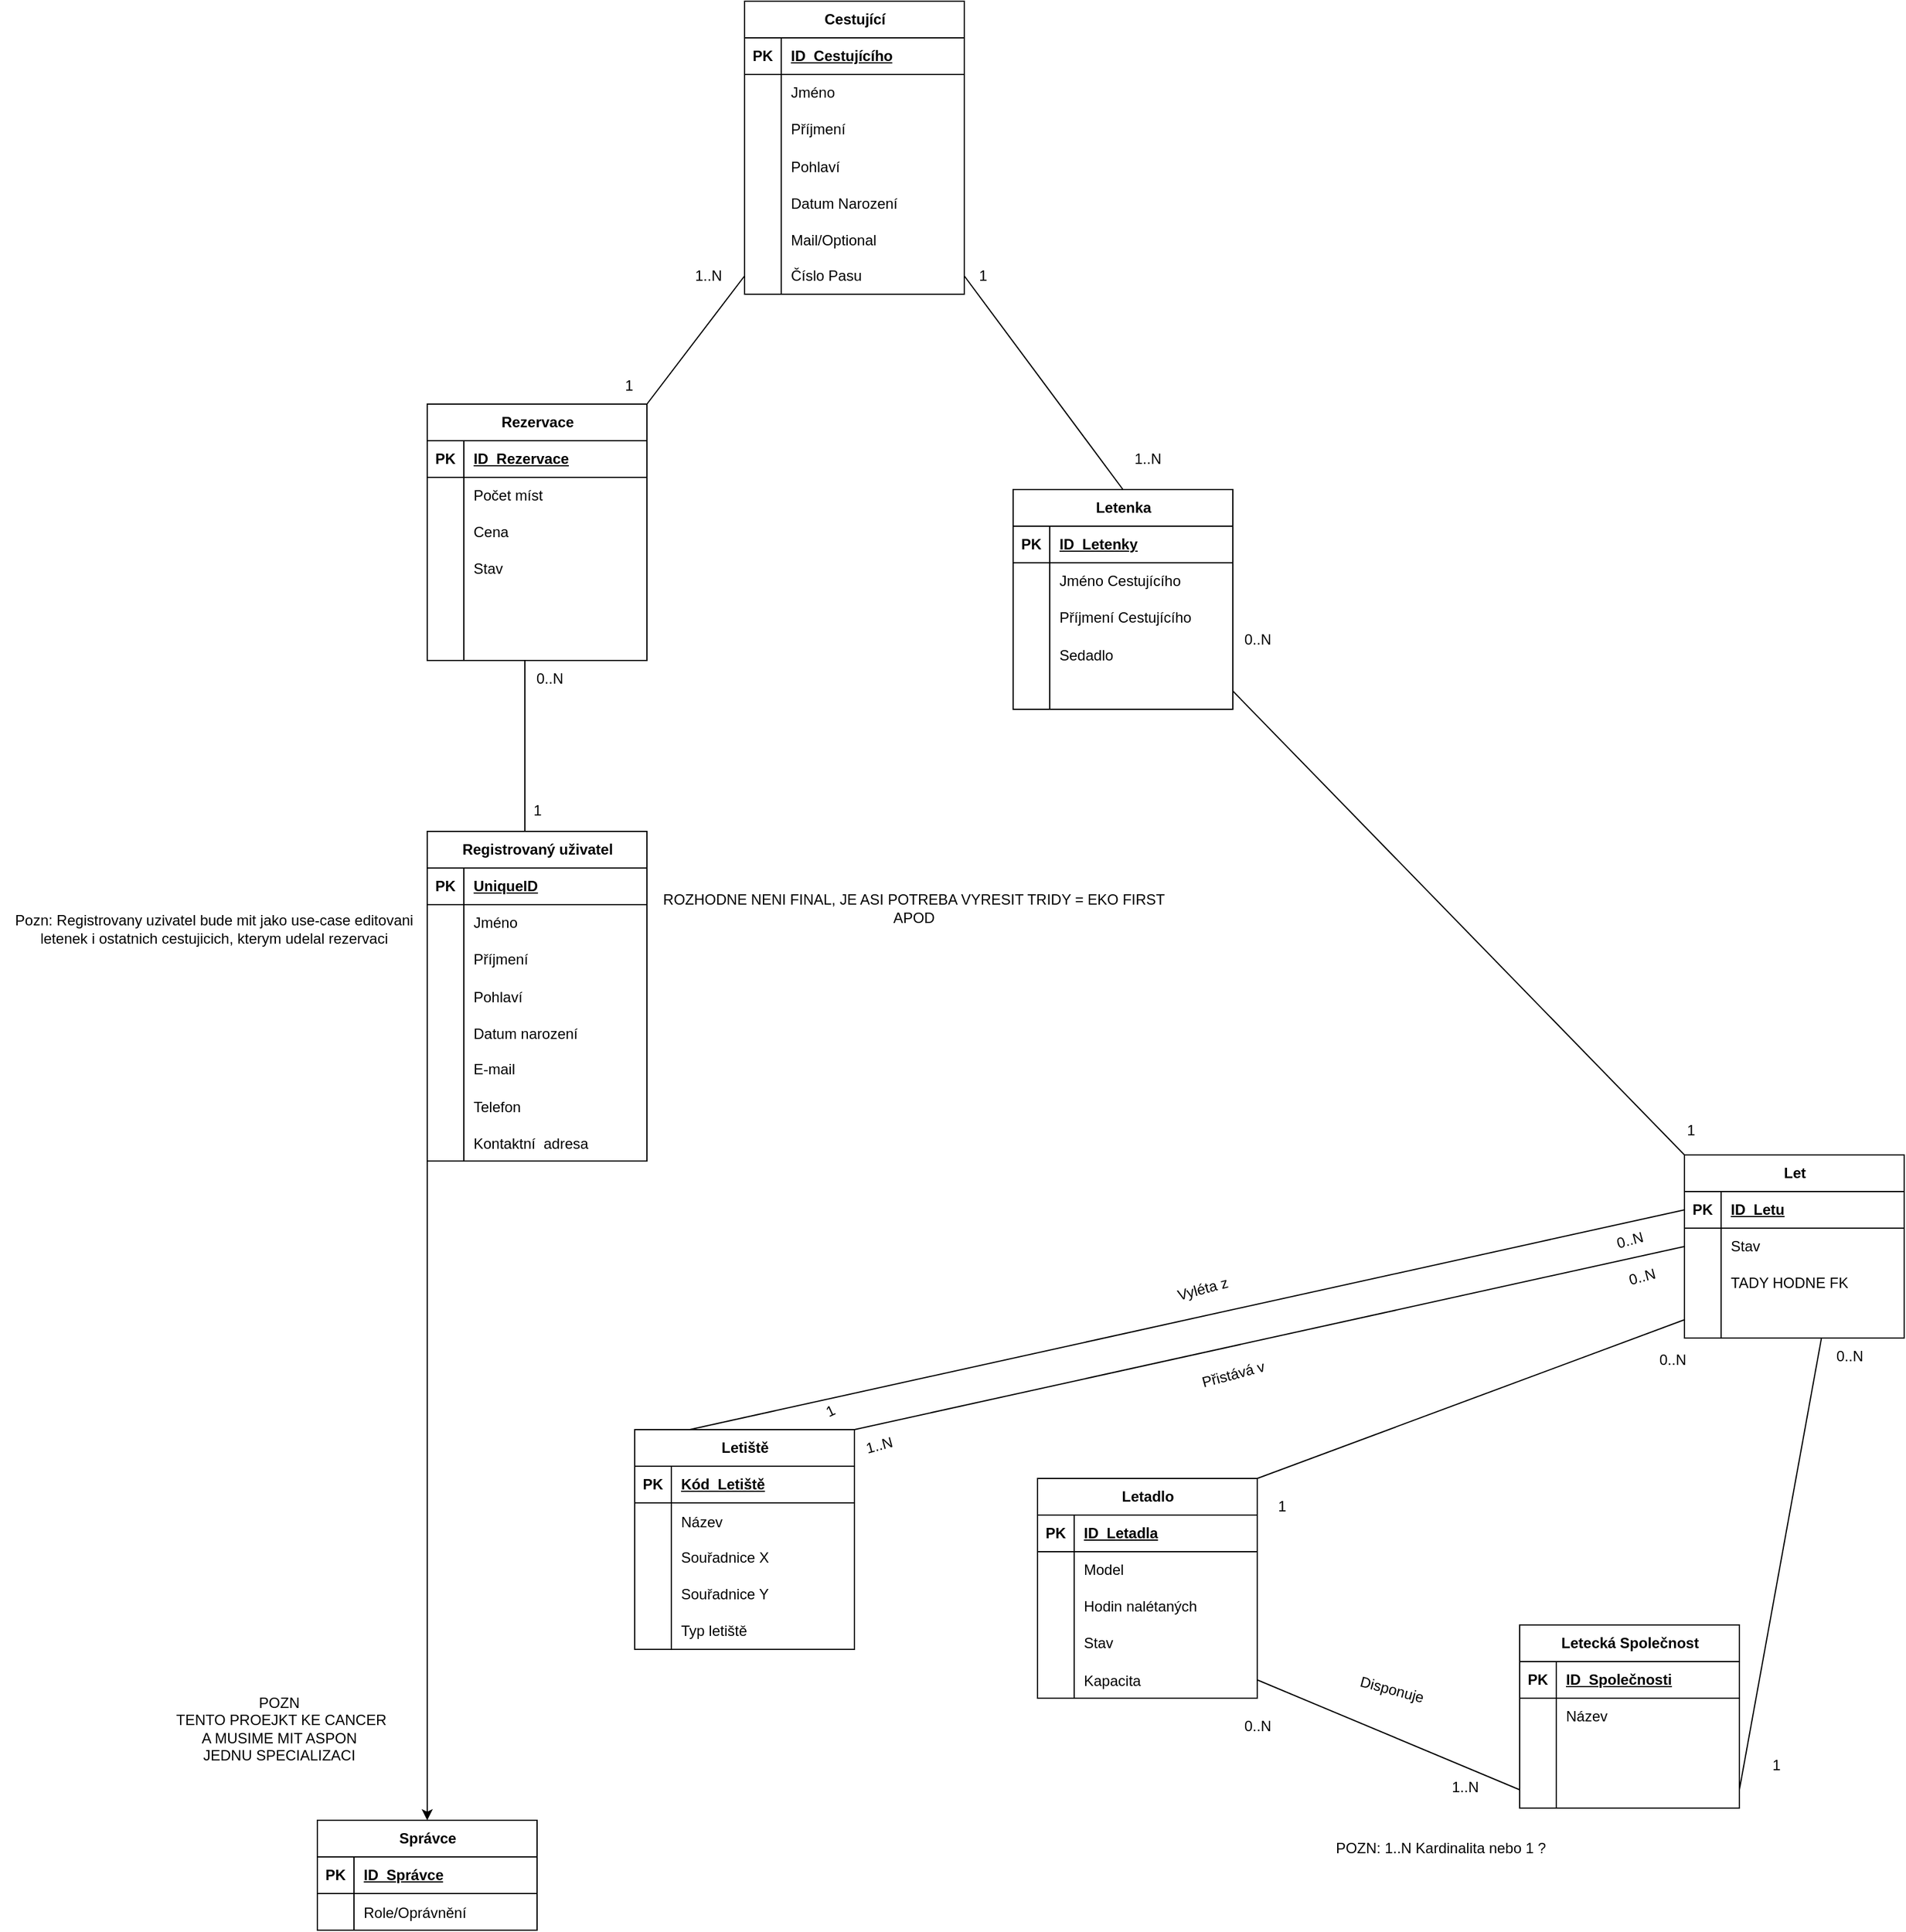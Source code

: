 <mxfile version="23.1.1" type="github">
  <diagram name="Stránka-1" id="X1sNEdFep92oIiNzu30c">
    <mxGraphModel dx="2612" dy="2287" grid="1" gridSize="10" guides="1" tooltips="1" connect="1" arrows="1" fold="1" page="1" pageScale="1" pageWidth="827" pageHeight="1169" math="0" shadow="0">
      <root>
        <mxCell id="0" />
        <mxCell id="1" parent="0" />
        <mxCell id="HGg9zmxM_SfcB0DRXpNT-14" value="Letenka" style="shape=table;startSize=30;container=1;collapsible=1;childLayout=tableLayout;fixedRows=1;rowLines=0;fontStyle=1;align=center;resizeLast=1;html=1;" parent="1" vertex="1">
          <mxGeometry x="440" y="40" width="180" height="180" as="geometry" />
        </mxCell>
        <mxCell id="HGg9zmxM_SfcB0DRXpNT-15" value="" style="shape=tableRow;horizontal=0;startSize=0;swimlaneHead=0;swimlaneBody=0;fillColor=none;collapsible=0;dropTarget=0;points=[[0,0.5],[1,0.5]];portConstraint=eastwest;top=0;left=0;right=0;bottom=1;" parent="HGg9zmxM_SfcB0DRXpNT-14" vertex="1">
          <mxGeometry y="30" width="180" height="30" as="geometry" />
        </mxCell>
        <mxCell id="HGg9zmxM_SfcB0DRXpNT-16" value="PK" style="shape=partialRectangle;connectable=0;fillColor=none;top=0;left=0;bottom=0;right=0;fontStyle=1;overflow=hidden;whiteSpace=wrap;html=1;" parent="HGg9zmxM_SfcB0DRXpNT-15" vertex="1">
          <mxGeometry width="30" height="30" as="geometry">
            <mxRectangle width="30" height="30" as="alternateBounds" />
          </mxGeometry>
        </mxCell>
        <mxCell id="HGg9zmxM_SfcB0DRXpNT-17" value="ID_Letenky" style="shape=partialRectangle;connectable=0;fillColor=none;top=0;left=0;bottom=0;right=0;align=left;spacingLeft=6;fontStyle=5;overflow=hidden;whiteSpace=wrap;html=1;" parent="HGg9zmxM_SfcB0DRXpNT-15" vertex="1">
          <mxGeometry x="30" width="150" height="30" as="geometry">
            <mxRectangle width="150" height="30" as="alternateBounds" />
          </mxGeometry>
        </mxCell>
        <mxCell id="HGg9zmxM_SfcB0DRXpNT-18" value="" style="shape=tableRow;horizontal=0;startSize=0;swimlaneHead=0;swimlaneBody=0;fillColor=none;collapsible=0;dropTarget=0;points=[[0,0.5],[1,0.5]];portConstraint=eastwest;top=0;left=0;right=0;bottom=0;" parent="HGg9zmxM_SfcB0DRXpNT-14" vertex="1">
          <mxGeometry y="60" width="180" height="30" as="geometry" />
        </mxCell>
        <mxCell id="HGg9zmxM_SfcB0DRXpNT-19" value="" style="shape=partialRectangle;connectable=0;fillColor=none;top=0;left=0;bottom=0;right=0;editable=1;overflow=hidden;whiteSpace=wrap;html=1;" parent="HGg9zmxM_SfcB0DRXpNT-18" vertex="1">
          <mxGeometry width="30" height="30" as="geometry">
            <mxRectangle width="30" height="30" as="alternateBounds" />
          </mxGeometry>
        </mxCell>
        <mxCell id="HGg9zmxM_SfcB0DRXpNT-20" value="Jméno Cestujícího" style="shape=partialRectangle;connectable=0;fillColor=none;top=0;left=0;bottom=0;right=0;align=left;spacingLeft=6;overflow=hidden;whiteSpace=wrap;html=1;" parent="HGg9zmxM_SfcB0DRXpNT-18" vertex="1">
          <mxGeometry x="30" width="150" height="30" as="geometry">
            <mxRectangle width="150" height="30" as="alternateBounds" />
          </mxGeometry>
        </mxCell>
        <mxCell id="HGg9zmxM_SfcB0DRXpNT-21" value="" style="shape=tableRow;horizontal=0;startSize=0;swimlaneHead=0;swimlaneBody=0;fillColor=none;collapsible=0;dropTarget=0;points=[[0,0.5],[1,0.5]];portConstraint=eastwest;top=0;left=0;right=0;bottom=0;" parent="HGg9zmxM_SfcB0DRXpNT-14" vertex="1">
          <mxGeometry y="90" width="180" height="30" as="geometry" />
        </mxCell>
        <mxCell id="HGg9zmxM_SfcB0DRXpNT-22" value="" style="shape=partialRectangle;connectable=0;fillColor=none;top=0;left=0;bottom=0;right=0;editable=1;overflow=hidden;whiteSpace=wrap;html=1;" parent="HGg9zmxM_SfcB0DRXpNT-21" vertex="1">
          <mxGeometry width="30" height="30" as="geometry">
            <mxRectangle width="30" height="30" as="alternateBounds" />
          </mxGeometry>
        </mxCell>
        <mxCell id="HGg9zmxM_SfcB0DRXpNT-23" value="Příjmení Cestujícího" style="shape=partialRectangle;connectable=0;fillColor=none;top=0;left=0;bottom=0;right=0;align=left;spacingLeft=6;overflow=hidden;whiteSpace=wrap;html=1;" parent="HGg9zmxM_SfcB0DRXpNT-21" vertex="1">
          <mxGeometry x="30" width="150" height="30" as="geometry">
            <mxRectangle width="150" height="30" as="alternateBounds" />
          </mxGeometry>
        </mxCell>
        <mxCell id="UO1MECgmRD41Aklo2rmK-39" value="" style="shape=tableRow;horizontal=0;startSize=0;swimlaneHead=0;swimlaneBody=0;fillColor=none;collapsible=0;dropTarget=0;points=[[0,0.5],[1,0.5]];portConstraint=eastwest;top=0;left=0;right=0;bottom=0;" vertex="1" parent="HGg9zmxM_SfcB0DRXpNT-14">
          <mxGeometry y="120" width="180" height="30" as="geometry" />
        </mxCell>
        <mxCell id="UO1MECgmRD41Aklo2rmK-40" value="" style="shape=partialRectangle;connectable=0;fillColor=none;top=0;left=0;bottom=0;right=0;editable=1;overflow=hidden;" vertex="1" parent="UO1MECgmRD41Aklo2rmK-39">
          <mxGeometry width="30" height="30" as="geometry">
            <mxRectangle width="30" height="30" as="alternateBounds" />
          </mxGeometry>
        </mxCell>
        <mxCell id="UO1MECgmRD41Aklo2rmK-41" value="Sedadlo" style="shape=partialRectangle;connectable=0;fillColor=none;top=0;left=0;bottom=0;right=0;align=left;spacingLeft=6;overflow=hidden;" vertex="1" parent="UO1MECgmRD41Aklo2rmK-39">
          <mxGeometry x="30" width="150" height="30" as="geometry">
            <mxRectangle width="150" height="30" as="alternateBounds" />
          </mxGeometry>
        </mxCell>
        <mxCell id="HGg9zmxM_SfcB0DRXpNT-24" value="" style="shape=tableRow;horizontal=0;startSize=0;swimlaneHead=0;swimlaneBody=0;fillColor=none;collapsible=0;dropTarget=0;points=[[0,0.5],[1,0.5]];portConstraint=eastwest;top=0;left=0;right=0;bottom=0;" parent="HGg9zmxM_SfcB0DRXpNT-14" vertex="1">
          <mxGeometry y="150" width="180" height="30" as="geometry" />
        </mxCell>
        <mxCell id="HGg9zmxM_SfcB0DRXpNT-25" value="" style="shape=partialRectangle;connectable=0;fillColor=none;top=0;left=0;bottom=0;right=0;editable=1;overflow=hidden;whiteSpace=wrap;html=1;" parent="HGg9zmxM_SfcB0DRXpNT-24" vertex="1">
          <mxGeometry width="30" height="30" as="geometry">
            <mxRectangle width="30" height="30" as="alternateBounds" />
          </mxGeometry>
        </mxCell>
        <mxCell id="HGg9zmxM_SfcB0DRXpNT-26" value="" style="shape=partialRectangle;connectable=0;fillColor=none;top=0;left=0;bottom=0;right=0;align=left;spacingLeft=6;overflow=hidden;whiteSpace=wrap;html=1;" parent="HGg9zmxM_SfcB0DRXpNT-24" vertex="1">
          <mxGeometry x="30" width="150" height="30" as="geometry">
            <mxRectangle width="150" height="30" as="alternateBounds" />
          </mxGeometry>
        </mxCell>
        <mxCell id="HGg9zmxM_SfcB0DRXpNT-27" value="Letecká Společnost" style="shape=table;startSize=30;container=1;collapsible=1;childLayout=tableLayout;fixedRows=1;rowLines=0;fontStyle=1;align=center;resizeLast=1;html=1;" parent="1" vertex="1">
          <mxGeometry x="855" y="970" width="180" height="150" as="geometry" />
        </mxCell>
        <mxCell id="HGg9zmxM_SfcB0DRXpNT-28" value="" style="shape=tableRow;horizontal=0;startSize=0;swimlaneHead=0;swimlaneBody=0;fillColor=none;collapsible=0;dropTarget=0;points=[[0,0.5],[1,0.5]];portConstraint=eastwest;top=0;left=0;right=0;bottom=1;" parent="HGg9zmxM_SfcB0DRXpNT-27" vertex="1">
          <mxGeometry y="30" width="180" height="30" as="geometry" />
        </mxCell>
        <mxCell id="HGg9zmxM_SfcB0DRXpNT-29" value="PK" style="shape=partialRectangle;connectable=0;fillColor=none;top=0;left=0;bottom=0;right=0;fontStyle=1;overflow=hidden;whiteSpace=wrap;html=1;" parent="HGg9zmxM_SfcB0DRXpNT-28" vertex="1">
          <mxGeometry width="30" height="30" as="geometry">
            <mxRectangle width="30" height="30" as="alternateBounds" />
          </mxGeometry>
        </mxCell>
        <mxCell id="HGg9zmxM_SfcB0DRXpNT-30" value="ID_Společnosti" style="shape=partialRectangle;connectable=0;fillColor=none;top=0;left=0;bottom=0;right=0;align=left;spacingLeft=6;fontStyle=5;overflow=hidden;whiteSpace=wrap;html=1;" parent="HGg9zmxM_SfcB0DRXpNT-28" vertex="1">
          <mxGeometry x="30" width="150" height="30" as="geometry">
            <mxRectangle width="150" height="30" as="alternateBounds" />
          </mxGeometry>
        </mxCell>
        <mxCell id="HGg9zmxM_SfcB0DRXpNT-31" value="" style="shape=tableRow;horizontal=0;startSize=0;swimlaneHead=0;swimlaneBody=0;fillColor=none;collapsible=0;dropTarget=0;points=[[0,0.5],[1,0.5]];portConstraint=eastwest;top=0;left=0;right=0;bottom=0;" parent="HGg9zmxM_SfcB0DRXpNT-27" vertex="1">
          <mxGeometry y="60" width="180" height="30" as="geometry" />
        </mxCell>
        <mxCell id="HGg9zmxM_SfcB0DRXpNT-32" value="" style="shape=partialRectangle;connectable=0;fillColor=none;top=0;left=0;bottom=0;right=0;editable=1;overflow=hidden;whiteSpace=wrap;html=1;" parent="HGg9zmxM_SfcB0DRXpNT-31" vertex="1">
          <mxGeometry width="30" height="30" as="geometry">
            <mxRectangle width="30" height="30" as="alternateBounds" />
          </mxGeometry>
        </mxCell>
        <mxCell id="HGg9zmxM_SfcB0DRXpNT-33" value="Název" style="shape=partialRectangle;connectable=0;fillColor=none;top=0;left=0;bottom=0;right=0;align=left;spacingLeft=6;overflow=hidden;whiteSpace=wrap;html=1;" parent="HGg9zmxM_SfcB0DRXpNT-31" vertex="1">
          <mxGeometry x="30" width="150" height="30" as="geometry">
            <mxRectangle width="150" height="30" as="alternateBounds" />
          </mxGeometry>
        </mxCell>
        <mxCell id="HGg9zmxM_SfcB0DRXpNT-34" value="" style="shape=tableRow;horizontal=0;startSize=0;swimlaneHead=0;swimlaneBody=0;fillColor=none;collapsible=0;dropTarget=0;points=[[0,0.5],[1,0.5]];portConstraint=eastwest;top=0;left=0;right=0;bottom=0;" parent="HGg9zmxM_SfcB0DRXpNT-27" vertex="1">
          <mxGeometry y="90" width="180" height="30" as="geometry" />
        </mxCell>
        <mxCell id="HGg9zmxM_SfcB0DRXpNT-35" value="" style="shape=partialRectangle;connectable=0;fillColor=none;top=0;left=0;bottom=0;right=0;editable=1;overflow=hidden;whiteSpace=wrap;html=1;" parent="HGg9zmxM_SfcB0DRXpNT-34" vertex="1">
          <mxGeometry width="30" height="30" as="geometry">
            <mxRectangle width="30" height="30" as="alternateBounds" />
          </mxGeometry>
        </mxCell>
        <mxCell id="HGg9zmxM_SfcB0DRXpNT-36" value="" style="shape=partialRectangle;connectable=0;fillColor=none;top=0;left=0;bottom=0;right=0;align=left;spacingLeft=6;overflow=hidden;whiteSpace=wrap;html=1;" parent="HGg9zmxM_SfcB0DRXpNT-34" vertex="1">
          <mxGeometry x="30" width="150" height="30" as="geometry">
            <mxRectangle width="150" height="30" as="alternateBounds" />
          </mxGeometry>
        </mxCell>
        <mxCell id="HGg9zmxM_SfcB0DRXpNT-37" value="" style="shape=tableRow;horizontal=0;startSize=0;swimlaneHead=0;swimlaneBody=0;fillColor=none;collapsible=0;dropTarget=0;points=[[0,0.5],[1,0.5]];portConstraint=eastwest;top=0;left=0;right=0;bottom=0;" parent="HGg9zmxM_SfcB0DRXpNT-27" vertex="1">
          <mxGeometry y="120" width="180" height="30" as="geometry" />
        </mxCell>
        <mxCell id="HGg9zmxM_SfcB0DRXpNT-38" value="" style="shape=partialRectangle;connectable=0;fillColor=none;top=0;left=0;bottom=0;right=0;editable=1;overflow=hidden;whiteSpace=wrap;html=1;" parent="HGg9zmxM_SfcB0DRXpNT-37" vertex="1">
          <mxGeometry width="30" height="30" as="geometry">
            <mxRectangle width="30" height="30" as="alternateBounds" />
          </mxGeometry>
        </mxCell>
        <mxCell id="HGg9zmxM_SfcB0DRXpNT-39" value="" style="shape=partialRectangle;connectable=0;fillColor=none;top=0;left=0;bottom=0;right=0;align=left;spacingLeft=6;overflow=hidden;whiteSpace=wrap;html=1;" parent="HGg9zmxM_SfcB0DRXpNT-37" vertex="1">
          <mxGeometry x="30" width="150" height="30" as="geometry">
            <mxRectangle width="150" height="30" as="alternateBounds" />
          </mxGeometry>
        </mxCell>
        <mxCell id="HGg9zmxM_SfcB0DRXpNT-42" value="Letiště" style="shape=table;startSize=30;container=1;collapsible=1;childLayout=tableLayout;fixedRows=1;rowLines=0;fontStyle=1;align=center;resizeLast=1;html=1;" parent="1" vertex="1">
          <mxGeometry x="130" y="810" width="180" height="180" as="geometry" />
        </mxCell>
        <mxCell id="HGg9zmxM_SfcB0DRXpNT-43" value="" style="shape=tableRow;horizontal=0;startSize=0;swimlaneHead=0;swimlaneBody=0;fillColor=none;collapsible=0;dropTarget=0;points=[[0,0.5],[1,0.5]];portConstraint=eastwest;top=0;left=0;right=0;bottom=1;" parent="HGg9zmxM_SfcB0DRXpNT-42" vertex="1">
          <mxGeometry y="30" width="180" height="30" as="geometry" />
        </mxCell>
        <mxCell id="HGg9zmxM_SfcB0DRXpNT-44" value="PK" style="shape=partialRectangle;connectable=0;fillColor=none;top=0;left=0;bottom=0;right=0;fontStyle=1;overflow=hidden;whiteSpace=wrap;html=1;" parent="HGg9zmxM_SfcB0DRXpNT-43" vertex="1">
          <mxGeometry width="30" height="30" as="geometry">
            <mxRectangle width="30" height="30" as="alternateBounds" />
          </mxGeometry>
        </mxCell>
        <mxCell id="HGg9zmxM_SfcB0DRXpNT-45" value="Kód_Letiště" style="shape=partialRectangle;connectable=0;fillColor=none;top=0;left=0;bottom=0;right=0;align=left;spacingLeft=6;fontStyle=5;overflow=hidden;whiteSpace=wrap;html=1;" parent="HGg9zmxM_SfcB0DRXpNT-43" vertex="1">
          <mxGeometry x="30" width="150" height="30" as="geometry">
            <mxRectangle width="150" height="30" as="alternateBounds" />
          </mxGeometry>
        </mxCell>
        <mxCell id="dRNiWeyFZqznMFBr9O_f-18" value="" style="shape=tableRow;horizontal=0;startSize=0;swimlaneHead=0;swimlaneBody=0;fillColor=none;collapsible=0;dropTarget=0;points=[[0,0.5],[1,0.5]];portConstraint=eastwest;top=0;left=0;right=0;bottom=0;" parent="HGg9zmxM_SfcB0DRXpNT-42" vertex="1">
          <mxGeometry y="60" width="180" height="30" as="geometry" />
        </mxCell>
        <mxCell id="dRNiWeyFZqznMFBr9O_f-19" value="" style="shape=partialRectangle;connectable=0;fillColor=none;top=0;left=0;bottom=0;right=0;editable=1;overflow=hidden;" parent="dRNiWeyFZqznMFBr9O_f-18" vertex="1">
          <mxGeometry width="30" height="30" as="geometry">
            <mxRectangle width="30" height="30" as="alternateBounds" />
          </mxGeometry>
        </mxCell>
        <mxCell id="dRNiWeyFZqznMFBr9O_f-20" value="Název" style="shape=partialRectangle;connectable=0;fillColor=none;top=0;left=0;bottom=0;right=0;align=left;spacingLeft=6;overflow=hidden;" parent="dRNiWeyFZqznMFBr9O_f-18" vertex="1">
          <mxGeometry x="30" width="150" height="30" as="geometry">
            <mxRectangle width="150" height="30" as="alternateBounds" />
          </mxGeometry>
        </mxCell>
        <mxCell id="HGg9zmxM_SfcB0DRXpNT-46" value="" style="shape=tableRow;horizontal=0;startSize=0;swimlaneHead=0;swimlaneBody=0;fillColor=none;collapsible=0;dropTarget=0;points=[[0,0.5],[1,0.5]];portConstraint=eastwest;top=0;left=0;right=0;bottom=0;" parent="HGg9zmxM_SfcB0DRXpNT-42" vertex="1">
          <mxGeometry y="90" width="180" height="30" as="geometry" />
        </mxCell>
        <mxCell id="HGg9zmxM_SfcB0DRXpNT-47" value="" style="shape=partialRectangle;connectable=0;fillColor=none;top=0;left=0;bottom=0;right=0;editable=1;overflow=hidden;whiteSpace=wrap;html=1;" parent="HGg9zmxM_SfcB0DRXpNT-46" vertex="1">
          <mxGeometry width="30" height="30" as="geometry">
            <mxRectangle width="30" height="30" as="alternateBounds" />
          </mxGeometry>
        </mxCell>
        <mxCell id="HGg9zmxM_SfcB0DRXpNT-48" value="Souřadnice X" style="shape=partialRectangle;connectable=0;fillColor=none;top=0;left=0;bottom=0;right=0;align=left;spacingLeft=6;overflow=hidden;whiteSpace=wrap;html=1;" parent="HGg9zmxM_SfcB0DRXpNT-46" vertex="1">
          <mxGeometry x="30" width="150" height="30" as="geometry">
            <mxRectangle width="150" height="30" as="alternateBounds" />
          </mxGeometry>
        </mxCell>
        <mxCell id="HGg9zmxM_SfcB0DRXpNT-49" value="" style="shape=tableRow;horizontal=0;startSize=0;swimlaneHead=0;swimlaneBody=0;fillColor=none;collapsible=0;dropTarget=0;points=[[0,0.5],[1,0.5]];portConstraint=eastwest;top=0;left=0;right=0;bottom=0;" parent="HGg9zmxM_SfcB0DRXpNT-42" vertex="1">
          <mxGeometry y="120" width="180" height="30" as="geometry" />
        </mxCell>
        <mxCell id="HGg9zmxM_SfcB0DRXpNT-50" value="" style="shape=partialRectangle;connectable=0;fillColor=none;top=0;left=0;bottom=0;right=0;editable=1;overflow=hidden;whiteSpace=wrap;html=1;" parent="HGg9zmxM_SfcB0DRXpNT-49" vertex="1">
          <mxGeometry width="30" height="30" as="geometry">
            <mxRectangle width="30" height="30" as="alternateBounds" />
          </mxGeometry>
        </mxCell>
        <mxCell id="HGg9zmxM_SfcB0DRXpNT-51" value="Souřadnice Y" style="shape=partialRectangle;connectable=0;fillColor=none;top=0;left=0;bottom=0;right=0;align=left;spacingLeft=6;overflow=hidden;whiteSpace=wrap;html=1;" parent="HGg9zmxM_SfcB0DRXpNT-49" vertex="1">
          <mxGeometry x="30" width="150" height="30" as="geometry">
            <mxRectangle width="150" height="30" as="alternateBounds" />
          </mxGeometry>
        </mxCell>
        <mxCell id="HGg9zmxM_SfcB0DRXpNT-52" value="" style="shape=tableRow;horizontal=0;startSize=0;swimlaneHead=0;swimlaneBody=0;fillColor=none;collapsible=0;dropTarget=0;points=[[0,0.5],[1,0.5]];portConstraint=eastwest;top=0;left=0;right=0;bottom=0;" parent="HGg9zmxM_SfcB0DRXpNT-42" vertex="1">
          <mxGeometry y="150" width="180" height="30" as="geometry" />
        </mxCell>
        <mxCell id="HGg9zmxM_SfcB0DRXpNT-53" value="" style="shape=partialRectangle;connectable=0;fillColor=none;top=0;left=0;bottom=0;right=0;editable=1;overflow=hidden;whiteSpace=wrap;html=1;" parent="HGg9zmxM_SfcB0DRXpNT-52" vertex="1">
          <mxGeometry width="30" height="30" as="geometry">
            <mxRectangle width="30" height="30" as="alternateBounds" />
          </mxGeometry>
        </mxCell>
        <mxCell id="HGg9zmxM_SfcB0DRXpNT-54" value="Typ letiště" style="shape=partialRectangle;connectable=0;fillColor=none;top=0;left=0;bottom=0;right=0;align=left;spacingLeft=6;overflow=hidden;whiteSpace=wrap;html=1;" parent="HGg9zmxM_SfcB0DRXpNT-52" vertex="1">
          <mxGeometry x="30" width="150" height="30" as="geometry">
            <mxRectangle width="150" height="30" as="alternateBounds" />
          </mxGeometry>
        </mxCell>
        <mxCell id="HGg9zmxM_SfcB0DRXpNT-55" value="Letadlo" style="shape=table;startSize=30;container=1;collapsible=1;childLayout=tableLayout;fixedRows=1;rowLines=0;fontStyle=1;align=center;resizeLast=1;html=1;" parent="1" vertex="1">
          <mxGeometry x="460" y="850" width="180" height="180" as="geometry" />
        </mxCell>
        <mxCell id="HGg9zmxM_SfcB0DRXpNT-56" value="" style="shape=tableRow;horizontal=0;startSize=0;swimlaneHead=0;swimlaneBody=0;fillColor=none;collapsible=0;dropTarget=0;points=[[0,0.5],[1,0.5]];portConstraint=eastwest;top=0;left=0;right=0;bottom=1;" parent="HGg9zmxM_SfcB0DRXpNT-55" vertex="1">
          <mxGeometry y="30" width="180" height="30" as="geometry" />
        </mxCell>
        <mxCell id="HGg9zmxM_SfcB0DRXpNT-57" value="PK" style="shape=partialRectangle;connectable=0;fillColor=none;top=0;left=0;bottom=0;right=0;fontStyle=1;overflow=hidden;whiteSpace=wrap;html=1;" parent="HGg9zmxM_SfcB0DRXpNT-56" vertex="1">
          <mxGeometry width="30" height="30" as="geometry">
            <mxRectangle width="30" height="30" as="alternateBounds" />
          </mxGeometry>
        </mxCell>
        <mxCell id="HGg9zmxM_SfcB0DRXpNT-58" value="ID_Letadla" style="shape=partialRectangle;connectable=0;fillColor=none;top=0;left=0;bottom=0;right=0;align=left;spacingLeft=6;fontStyle=5;overflow=hidden;whiteSpace=wrap;html=1;" parent="HGg9zmxM_SfcB0DRXpNT-56" vertex="1">
          <mxGeometry x="30" width="150" height="30" as="geometry">
            <mxRectangle width="150" height="30" as="alternateBounds" />
          </mxGeometry>
        </mxCell>
        <mxCell id="HGg9zmxM_SfcB0DRXpNT-59" value="" style="shape=tableRow;horizontal=0;startSize=0;swimlaneHead=0;swimlaneBody=0;fillColor=none;collapsible=0;dropTarget=0;points=[[0,0.5],[1,0.5]];portConstraint=eastwest;top=0;left=0;right=0;bottom=0;" parent="HGg9zmxM_SfcB0DRXpNT-55" vertex="1">
          <mxGeometry y="60" width="180" height="30" as="geometry" />
        </mxCell>
        <mxCell id="HGg9zmxM_SfcB0DRXpNT-60" value="" style="shape=partialRectangle;connectable=0;fillColor=none;top=0;left=0;bottom=0;right=0;editable=1;overflow=hidden;whiteSpace=wrap;html=1;" parent="HGg9zmxM_SfcB0DRXpNT-59" vertex="1">
          <mxGeometry width="30" height="30" as="geometry">
            <mxRectangle width="30" height="30" as="alternateBounds" />
          </mxGeometry>
        </mxCell>
        <mxCell id="HGg9zmxM_SfcB0DRXpNT-61" value="Model" style="shape=partialRectangle;connectable=0;fillColor=none;top=0;left=0;bottom=0;right=0;align=left;spacingLeft=6;overflow=hidden;whiteSpace=wrap;html=1;" parent="HGg9zmxM_SfcB0DRXpNT-59" vertex="1">
          <mxGeometry x="30" width="150" height="30" as="geometry">
            <mxRectangle width="150" height="30" as="alternateBounds" />
          </mxGeometry>
        </mxCell>
        <mxCell id="HGg9zmxM_SfcB0DRXpNT-62" value="" style="shape=tableRow;horizontal=0;startSize=0;swimlaneHead=0;swimlaneBody=0;fillColor=none;collapsible=0;dropTarget=0;points=[[0,0.5],[1,0.5]];portConstraint=eastwest;top=0;left=0;right=0;bottom=0;" parent="HGg9zmxM_SfcB0DRXpNT-55" vertex="1">
          <mxGeometry y="90" width="180" height="30" as="geometry" />
        </mxCell>
        <mxCell id="HGg9zmxM_SfcB0DRXpNT-63" value="" style="shape=partialRectangle;connectable=0;fillColor=none;top=0;left=0;bottom=0;right=0;editable=1;overflow=hidden;whiteSpace=wrap;html=1;" parent="HGg9zmxM_SfcB0DRXpNT-62" vertex="1">
          <mxGeometry width="30" height="30" as="geometry">
            <mxRectangle width="30" height="30" as="alternateBounds" />
          </mxGeometry>
        </mxCell>
        <mxCell id="HGg9zmxM_SfcB0DRXpNT-64" value="Hodin nalétaných" style="shape=partialRectangle;connectable=0;fillColor=none;top=0;left=0;bottom=0;right=0;align=left;spacingLeft=6;overflow=hidden;whiteSpace=wrap;html=1;" parent="HGg9zmxM_SfcB0DRXpNT-62" vertex="1">
          <mxGeometry x="30" width="150" height="30" as="geometry">
            <mxRectangle width="150" height="30" as="alternateBounds" />
          </mxGeometry>
        </mxCell>
        <mxCell id="HGg9zmxM_SfcB0DRXpNT-65" value="" style="shape=tableRow;horizontal=0;startSize=0;swimlaneHead=0;swimlaneBody=0;fillColor=none;collapsible=0;dropTarget=0;points=[[0,0.5],[1,0.5]];portConstraint=eastwest;top=0;left=0;right=0;bottom=0;" parent="HGg9zmxM_SfcB0DRXpNT-55" vertex="1">
          <mxGeometry y="120" width="180" height="30" as="geometry" />
        </mxCell>
        <mxCell id="HGg9zmxM_SfcB0DRXpNT-66" value="" style="shape=partialRectangle;connectable=0;fillColor=none;top=0;left=0;bottom=0;right=0;editable=1;overflow=hidden;whiteSpace=wrap;html=1;" parent="HGg9zmxM_SfcB0DRXpNT-65" vertex="1">
          <mxGeometry width="30" height="30" as="geometry">
            <mxRectangle width="30" height="30" as="alternateBounds" />
          </mxGeometry>
        </mxCell>
        <mxCell id="HGg9zmxM_SfcB0DRXpNT-67" value="Stav" style="shape=partialRectangle;connectable=0;fillColor=none;top=0;left=0;bottom=0;right=0;align=left;spacingLeft=6;overflow=hidden;whiteSpace=wrap;html=1;" parent="HGg9zmxM_SfcB0DRXpNT-65" vertex="1">
          <mxGeometry x="30" width="150" height="30" as="geometry">
            <mxRectangle width="150" height="30" as="alternateBounds" />
          </mxGeometry>
        </mxCell>
        <mxCell id="UO1MECgmRD41Aklo2rmK-36" value="" style="shape=tableRow;horizontal=0;startSize=0;swimlaneHead=0;swimlaneBody=0;fillColor=none;collapsible=0;dropTarget=0;points=[[0,0.5],[1,0.5]];portConstraint=eastwest;top=0;left=0;right=0;bottom=0;" vertex="1" parent="HGg9zmxM_SfcB0DRXpNT-55">
          <mxGeometry y="150" width="180" height="30" as="geometry" />
        </mxCell>
        <mxCell id="UO1MECgmRD41Aklo2rmK-37" value="" style="shape=partialRectangle;connectable=0;fillColor=none;top=0;left=0;bottom=0;right=0;editable=1;overflow=hidden;" vertex="1" parent="UO1MECgmRD41Aklo2rmK-36">
          <mxGeometry width="30" height="30" as="geometry">
            <mxRectangle width="30" height="30" as="alternateBounds" />
          </mxGeometry>
        </mxCell>
        <mxCell id="UO1MECgmRD41Aklo2rmK-38" value="Kapacita" style="shape=partialRectangle;connectable=0;fillColor=none;top=0;left=0;bottom=0;right=0;align=left;spacingLeft=6;overflow=hidden;" vertex="1" parent="UO1MECgmRD41Aklo2rmK-36">
          <mxGeometry x="30" width="150" height="30" as="geometry">
            <mxRectangle width="150" height="30" as="alternateBounds" />
          </mxGeometry>
        </mxCell>
        <mxCell id="HGg9zmxM_SfcB0DRXpNT-81" value="Let" style="shape=table;startSize=30;container=1;collapsible=1;childLayout=tableLayout;fixedRows=1;rowLines=0;fontStyle=1;align=center;resizeLast=1;html=1;" parent="1" vertex="1">
          <mxGeometry x="990" y="585" width="180" height="150" as="geometry" />
        </mxCell>
        <mxCell id="HGg9zmxM_SfcB0DRXpNT-82" value="" style="shape=tableRow;horizontal=0;startSize=0;swimlaneHead=0;swimlaneBody=0;fillColor=none;collapsible=0;dropTarget=0;points=[[0,0.5],[1,0.5]];portConstraint=eastwest;top=0;left=0;right=0;bottom=1;" parent="HGg9zmxM_SfcB0DRXpNT-81" vertex="1">
          <mxGeometry y="30" width="180" height="30" as="geometry" />
        </mxCell>
        <mxCell id="HGg9zmxM_SfcB0DRXpNT-83" value="PK" style="shape=partialRectangle;connectable=0;fillColor=none;top=0;left=0;bottom=0;right=0;fontStyle=1;overflow=hidden;whiteSpace=wrap;html=1;" parent="HGg9zmxM_SfcB0DRXpNT-82" vertex="1">
          <mxGeometry width="30" height="30" as="geometry">
            <mxRectangle width="30" height="30" as="alternateBounds" />
          </mxGeometry>
        </mxCell>
        <mxCell id="HGg9zmxM_SfcB0DRXpNT-84" value="ID_Letu" style="shape=partialRectangle;connectable=0;fillColor=none;top=0;left=0;bottom=0;right=0;align=left;spacingLeft=6;fontStyle=5;overflow=hidden;whiteSpace=wrap;html=1;" parent="HGg9zmxM_SfcB0DRXpNT-82" vertex="1">
          <mxGeometry x="30" width="150" height="30" as="geometry">
            <mxRectangle width="150" height="30" as="alternateBounds" />
          </mxGeometry>
        </mxCell>
        <mxCell id="HGg9zmxM_SfcB0DRXpNT-85" value="" style="shape=tableRow;horizontal=0;startSize=0;swimlaneHead=0;swimlaneBody=0;fillColor=none;collapsible=0;dropTarget=0;points=[[0,0.5],[1,0.5]];portConstraint=eastwest;top=0;left=0;right=0;bottom=0;" parent="HGg9zmxM_SfcB0DRXpNT-81" vertex="1">
          <mxGeometry y="60" width="180" height="30" as="geometry" />
        </mxCell>
        <mxCell id="HGg9zmxM_SfcB0DRXpNT-86" value="" style="shape=partialRectangle;connectable=0;fillColor=none;top=0;left=0;bottom=0;right=0;editable=1;overflow=hidden;whiteSpace=wrap;html=1;" parent="HGg9zmxM_SfcB0DRXpNT-85" vertex="1">
          <mxGeometry width="30" height="30" as="geometry">
            <mxRectangle width="30" height="30" as="alternateBounds" />
          </mxGeometry>
        </mxCell>
        <mxCell id="HGg9zmxM_SfcB0DRXpNT-87" value="Stav" style="shape=partialRectangle;connectable=0;fillColor=none;top=0;left=0;bottom=0;right=0;align=left;spacingLeft=6;overflow=hidden;whiteSpace=wrap;html=1;" parent="HGg9zmxM_SfcB0DRXpNT-85" vertex="1">
          <mxGeometry x="30" width="150" height="30" as="geometry">
            <mxRectangle width="150" height="30" as="alternateBounds" />
          </mxGeometry>
        </mxCell>
        <mxCell id="HGg9zmxM_SfcB0DRXpNT-88" value="" style="shape=tableRow;horizontal=0;startSize=0;swimlaneHead=0;swimlaneBody=0;fillColor=none;collapsible=0;dropTarget=0;points=[[0,0.5],[1,0.5]];portConstraint=eastwest;top=0;left=0;right=0;bottom=0;" parent="HGg9zmxM_SfcB0DRXpNT-81" vertex="1">
          <mxGeometry y="90" width="180" height="30" as="geometry" />
        </mxCell>
        <mxCell id="HGg9zmxM_SfcB0DRXpNT-89" value="" style="shape=partialRectangle;connectable=0;fillColor=none;top=0;left=0;bottom=0;right=0;editable=1;overflow=hidden;whiteSpace=wrap;html=1;" parent="HGg9zmxM_SfcB0DRXpNT-88" vertex="1">
          <mxGeometry width="30" height="30" as="geometry">
            <mxRectangle width="30" height="30" as="alternateBounds" />
          </mxGeometry>
        </mxCell>
        <mxCell id="HGg9zmxM_SfcB0DRXpNT-90" value="TADY HODNE FK" style="shape=partialRectangle;connectable=0;fillColor=none;top=0;left=0;bottom=0;right=0;align=left;spacingLeft=6;overflow=hidden;whiteSpace=wrap;html=1;" parent="HGg9zmxM_SfcB0DRXpNT-88" vertex="1">
          <mxGeometry x="30" width="150" height="30" as="geometry">
            <mxRectangle width="150" height="30" as="alternateBounds" />
          </mxGeometry>
        </mxCell>
        <mxCell id="HGg9zmxM_SfcB0DRXpNT-91" value="" style="shape=tableRow;horizontal=0;startSize=0;swimlaneHead=0;swimlaneBody=0;fillColor=none;collapsible=0;dropTarget=0;points=[[0,0.5],[1,0.5]];portConstraint=eastwest;top=0;left=0;right=0;bottom=0;" parent="HGg9zmxM_SfcB0DRXpNT-81" vertex="1">
          <mxGeometry y="120" width="180" height="30" as="geometry" />
        </mxCell>
        <mxCell id="HGg9zmxM_SfcB0DRXpNT-92" value="" style="shape=partialRectangle;connectable=0;fillColor=none;top=0;left=0;bottom=0;right=0;editable=1;overflow=hidden;whiteSpace=wrap;html=1;" parent="HGg9zmxM_SfcB0DRXpNT-91" vertex="1">
          <mxGeometry width="30" height="30" as="geometry">
            <mxRectangle width="30" height="30" as="alternateBounds" />
          </mxGeometry>
        </mxCell>
        <mxCell id="HGg9zmxM_SfcB0DRXpNT-93" value="" style="shape=partialRectangle;connectable=0;fillColor=none;top=0;left=0;bottom=0;right=0;align=left;spacingLeft=6;overflow=hidden;whiteSpace=wrap;html=1;" parent="HGg9zmxM_SfcB0DRXpNT-91" vertex="1">
          <mxGeometry x="30" width="150" height="30" as="geometry">
            <mxRectangle width="150" height="30" as="alternateBounds" />
          </mxGeometry>
        </mxCell>
        <mxCell id="HGg9zmxM_SfcB0DRXpNT-97" value="" style="endArrow=none;html=1;rounded=0;entryX=0;entryY=0.5;entryDx=0;entryDy=0;" parent="1" target="HGg9zmxM_SfcB0DRXpNT-91" edge="1">
          <mxGeometry width="50" height="50" relative="1" as="geometry">
            <mxPoint x="640" y="850" as="sourcePoint" />
            <mxPoint x="690" y="800" as="targetPoint" />
          </mxGeometry>
        </mxCell>
        <mxCell id="HGg9zmxM_SfcB0DRXpNT-98" value="" style="endArrow=none;html=1;rounded=0;entryX=0;entryY=0.5;entryDx=0;entryDy=0;" parent="1" target="HGg9zmxM_SfcB0DRXpNT-85" edge="1">
          <mxGeometry width="50" height="50" relative="1" as="geometry">
            <mxPoint x="310" y="810" as="sourcePoint" />
            <mxPoint x="360" y="760" as="targetPoint" />
          </mxGeometry>
        </mxCell>
        <mxCell id="HGg9zmxM_SfcB0DRXpNT-99" value="" style="endArrow=none;html=1;rounded=0;exitX=0;exitY=0;exitDx=0;exitDy=0;entryX=1;entryY=0.5;entryDx=0;entryDy=0;" parent="1" source="HGg9zmxM_SfcB0DRXpNT-81" target="HGg9zmxM_SfcB0DRXpNT-24" edge="1">
          <mxGeometry width="50" height="50" relative="1" as="geometry">
            <mxPoint x="570" y="440" as="sourcePoint" />
            <mxPoint x="620" y="390" as="targetPoint" />
          </mxGeometry>
        </mxCell>
        <mxCell id="HGg9zmxM_SfcB0DRXpNT-100" value="" style="endArrow=none;html=1;rounded=0;exitX=0.624;exitY=0.985;exitDx=0;exitDy=0;entryX=1;entryY=0.5;entryDx=0;entryDy=0;exitPerimeter=0;" parent="1" source="HGg9zmxM_SfcB0DRXpNT-91" edge="1" target="HGg9zmxM_SfcB0DRXpNT-37">
          <mxGeometry width="50" height="50" relative="1" as="geometry">
            <mxPoint x="1080" y="580" as="sourcePoint" />
            <mxPoint x="1050" y="380" as="targetPoint" />
          </mxGeometry>
        </mxCell>
        <mxCell id="HGg9zmxM_SfcB0DRXpNT-107" value="" style="endArrow=none;html=1;rounded=0;exitX=0.25;exitY=0;exitDx=0;exitDy=0;entryX=0;entryY=0.5;entryDx=0;entryDy=0;" parent="1" source="HGg9zmxM_SfcB0DRXpNT-42" target="HGg9zmxM_SfcB0DRXpNT-82" edge="1">
          <mxGeometry width="50" height="50" relative="1" as="geometry">
            <mxPoint x="500" y="690" as="sourcePoint" />
            <mxPoint x="550" y="640" as="targetPoint" />
          </mxGeometry>
        </mxCell>
        <mxCell id="HGg9zmxM_SfcB0DRXpNT-128" value="Rezervace" style="shape=table;startSize=30;container=1;collapsible=1;childLayout=tableLayout;fixedRows=1;rowLines=0;fontStyle=1;align=center;resizeLast=1;html=1;" parent="1" vertex="1">
          <mxGeometry x="-40" y="-30" width="180" height="210" as="geometry" />
        </mxCell>
        <mxCell id="HGg9zmxM_SfcB0DRXpNT-129" value="" style="shape=tableRow;horizontal=0;startSize=0;swimlaneHead=0;swimlaneBody=0;fillColor=none;collapsible=0;dropTarget=0;points=[[0,0.5],[1,0.5]];portConstraint=eastwest;top=0;left=0;right=0;bottom=1;" parent="HGg9zmxM_SfcB0DRXpNT-128" vertex="1">
          <mxGeometry y="30" width="180" height="30" as="geometry" />
        </mxCell>
        <mxCell id="HGg9zmxM_SfcB0DRXpNT-130" value="PK" style="shape=partialRectangle;connectable=0;fillColor=none;top=0;left=0;bottom=0;right=0;fontStyle=1;overflow=hidden;whiteSpace=wrap;html=1;" parent="HGg9zmxM_SfcB0DRXpNT-129" vertex="1">
          <mxGeometry width="30" height="30" as="geometry">
            <mxRectangle width="30" height="30" as="alternateBounds" />
          </mxGeometry>
        </mxCell>
        <mxCell id="HGg9zmxM_SfcB0DRXpNT-131" value="ID_Rezervace" style="shape=partialRectangle;connectable=0;fillColor=none;top=0;left=0;bottom=0;right=0;align=left;spacingLeft=6;fontStyle=5;overflow=hidden;whiteSpace=wrap;html=1;" parent="HGg9zmxM_SfcB0DRXpNT-129" vertex="1">
          <mxGeometry x="30" width="150" height="30" as="geometry">
            <mxRectangle width="150" height="30" as="alternateBounds" />
          </mxGeometry>
        </mxCell>
        <mxCell id="HGg9zmxM_SfcB0DRXpNT-132" value="" style="shape=tableRow;horizontal=0;startSize=0;swimlaneHead=0;swimlaneBody=0;fillColor=none;collapsible=0;dropTarget=0;points=[[0,0.5],[1,0.5]];portConstraint=eastwest;top=0;left=0;right=0;bottom=0;" parent="HGg9zmxM_SfcB0DRXpNT-128" vertex="1">
          <mxGeometry y="60" width="180" height="30" as="geometry" />
        </mxCell>
        <mxCell id="HGg9zmxM_SfcB0DRXpNT-133" value="" style="shape=partialRectangle;connectable=0;fillColor=none;top=0;left=0;bottom=0;right=0;editable=1;overflow=hidden;whiteSpace=wrap;html=1;" parent="HGg9zmxM_SfcB0DRXpNT-132" vertex="1">
          <mxGeometry width="30" height="30" as="geometry">
            <mxRectangle width="30" height="30" as="alternateBounds" />
          </mxGeometry>
        </mxCell>
        <mxCell id="HGg9zmxM_SfcB0DRXpNT-134" value="Počet míst" style="shape=partialRectangle;connectable=0;fillColor=none;top=0;left=0;bottom=0;right=0;align=left;spacingLeft=6;overflow=hidden;whiteSpace=wrap;html=1;" parent="HGg9zmxM_SfcB0DRXpNT-132" vertex="1">
          <mxGeometry x="30" width="150" height="30" as="geometry">
            <mxRectangle width="150" height="30" as="alternateBounds" />
          </mxGeometry>
        </mxCell>
        <mxCell id="HGg9zmxM_SfcB0DRXpNT-135" value="" style="shape=tableRow;horizontal=0;startSize=0;swimlaneHead=0;swimlaneBody=0;fillColor=none;collapsible=0;dropTarget=0;points=[[0,0.5],[1,0.5]];portConstraint=eastwest;top=0;left=0;right=0;bottom=0;" parent="HGg9zmxM_SfcB0DRXpNT-128" vertex="1">
          <mxGeometry y="90" width="180" height="30" as="geometry" />
        </mxCell>
        <mxCell id="HGg9zmxM_SfcB0DRXpNT-136" value="" style="shape=partialRectangle;connectable=0;fillColor=none;top=0;left=0;bottom=0;right=0;editable=1;overflow=hidden;whiteSpace=wrap;html=1;" parent="HGg9zmxM_SfcB0DRXpNT-135" vertex="1">
          <mxGeometry width="30" height="30" as="geometry">
            <mxRectangle width="30" height="30" as="alternateBounds" />
          </mxGeometry>
        </mxCell>
        <mxCell id="HGg9zmxM_SfcB0DRXpNT-137" value="Cena" style="shape=partialRectangle;connectable=0;fillColor=none;top=0;left=0;bottom=0;right=0;align=left;spacingLeft=6;overflow=hidden;whiteSpace=wrap;html=1;" parent="HGg9zmxM_SfcB0DRXpNT-135" vertex="1">
          <mxGeometry x="30" width="150" height="30" as="geometry">
            <mxRectangle width="150" height="30" as="alternateBounds" />
          </mxGeometry>
        </mxCell>
        <mxCell id="HGg9zmxM_SfcB0DRXpNT-138" value="" style="shape=tableRow;horizontal=0;startSize=0;swimlaneHead=0;swimlaneBody=0;fillColor=none;collapsible=0;dropTarget=0;points=[[0,0.5],[1,0.5]];portConstraint=eastwest;top=0;left=0;right=0;bottom=0;" parent="HGg9zmxM_SfcB0DRXpNT-128" vertex="1">
          <mxGeometry y="120" width="180" height="30" as="geometry" />
        </mxCell>
        <mxCell id="HGg9zmxM_SfcB0DRXpNT-139" value="" style="shape=partialRectangle;connectable=0;fillColor=none;top=0;left=0;bottom=0;right=0;editable=1;overflow=hidden;whiteSpace=wrap;html=1;" parent="HGg9zmxM_SfcB0DRXpNT-138" vertex="1">
          <mxGeometry width="30" height="30" as="geometry">
            <mxRectangle width="30" height="30" as="alternateBounds" />
          </mxGeometry>
        </mxCell>
        <mxCell id="HGg9zmxM_SfcB0DRXpNT-140" value="Stav" style="shape=partialRectangle;connectable=0;fillColor=none;top=0;left=0;bottom=0;right=0;align=left;spacingLeft=6;overflow=hidden;whiteSpace=wrap;html=1;" parent="HGg9zmxM_SfcB0DRXpNT-138" vertex="1">
          <mxGeometry x="30" width="150" height="30" as="geometry">
            <mxRectangle width="150" height="30" as="alternateBounds" />
          </mxGeometry>
        </mxCell>
        <mxCell id="HGg9zmxM_SfcB0DRXpNT-141" value="" style="shape=tableRow;horizontal=0;startSize=0;swimlaneHead=0;swimlaneBody=0;fillColor=none;collapsible=0;dropTarget=0;points=[[0,0.5],[1,0.5]];portConstraint=eastwest;top=0;left=0;right=0;bottom=0;" parent="HGg9zmxM_SfcB0DRXpNT-128" vertex="1">
          <mxGeometry y="150" width="180" height="30" as="geometry" />
        </mxCell>
        <mxCell id="HGg9zmxM_SfcB0DRXpNT-142" value="" style="shape=partialRectangle;connectable=0;fillColor=none;top=0;left=0;bottom=0;right=0;editable=1;overflow=hidden;" parent="HGg9zmxM_SfcB0DRXpNT-141" vertex="1">
          <mxGeometry width="30" height="30" as="geometry">
            <mxRectangle width="30" height="30" as="alternateBounds" />
          </mxGeometry>
        </mxCell>
        <mxCell id="HGg9zmxM_SfcB0DRXpNT-143" value="" style="shape=partialRectangle;connectable=0;fillColor=none;top=0;left=0;bottom=0;right=0;align=left;spacingLeft=6;overflow=hidden;" parent="HGg9zmxM_SfcB0DRXpNT-141" vertex="1">
          <mxGeometry x="30" width="150" height="30" as="geometry">
            <mxRectangle width="150" height="30" as="alternateBounds" />
          </mxGeometry>
        </mxCell>
        <mxCell id="HGg9zmxM_SfcB0DRXpNT-151" value="" style="shape=tableRow;horizontal=0;startSize=0;swimlaneHead=0;swimlaneBody=0;fillColor=none;collapsible=0;dropTarget=0;points=[[0,0.5],[1,0.5]];portConstraint=eastwest;top=0;left=0;right=0;bottom=0;" parent="HGg9zmxM_SfcB0DRXpNT-128" vertex="1">
          <mxGeometry y="180" width="180" height="30" as="geometry" />
        </mxCell>
        <mxCell id="HGg9zmxM_SfcB0DRXpNT-152" value="" style="shape=partialRectangle;connectable=0;fillColor=none;top=0;left=0;bottom=0;right=0;editable=1;overflow=hidden;" parent="HGg9zmxM_SfcB0DRXpNT-151" vertex="1">
          <mxGeometry width="30" height="30" as="geometry">
            <mxRectangle width="30" height="30" as="alternateBounds" />
          </mxGeometry>
        </mxCell>
        <mxCell id="HGg9zmxM_SfcB0DRXpNT-153" value="" style="shape=partialRectangle;connectable=0;fillColor=none;top=0;left=0;bottom=0;right=0;align=left;spacingLeft=6;overflow=hidden;" parent="HGg9zmxM_SfcB0DRXpNT-151" vertex="1">
          <mxGeometry x="30" width="150" height="30" as="geometry">
            <mxRectangle width="150" height="30" as="alternateBounds" />
          </mxGeometry>
        </mxCell>
        <mxCell id="HGg9zmxM_SfcB0DRXpNT-159" value="Registrovaný uživatel" style="shape=table;startSize=30;container=1;collapsible=1;childLayout=tableLayout;fixedRows=1;rowLines=0;fontStyle=1;align=center;resizeLast=1;html=1;" parent="1" vertex="1">
          <mxGeometry x="-40" y="320" width="180" height="270" as="geometry" />
        </mxCell>
        <mxCell id="HGg9zmxM_SfcB0DRXpNT-160" value="" style="shape=tableRow;horizontal=0;startSize=0;swimlaneHead=0;swimlaneBody=0;fillColor=none;collapsible=0;dropTarget=0;points=[[0,0.5],[1,0.5]];portConstraint=eastwest;top=0;left=0;right=0;bottom=1;" parent="HGg9zmxM_SfcB0DRXpNT-159" vertex="1">
          <mxGeometry y="30" width="180" height="30" as="geometry" />
        </mxCell>
        <mxCell id="HGg9zmxM_SfcB0DRXpNT-161" value="PK" style="shape=partialRectangle;connectable=0;fillColor=none;top=0;left=0;bottom=0;right=0;fontStyle=1;overflow=hidden;whiteSpace=wrap;html=1;" parent="HGg9zmxM_SfcB0DRXpNT-160" vertex="1">
          <mxGeometry width="30" height="30" as="geometry">
            <mxRectangle width="30" height="30" as="alternateBounds" />
          </mxGeometry>
        </mxCell>
        <mxCell id="HGg9zmxM_SfcB0DRXpNT-162" value="UniqueID" style="shape=partialRectangle;connectable=0;fillColor=none;top=0;left=0;bottom=0;right=0;align=left;spacingLeft=6;fontStyle=5;overflow=hidden;whiteSpace=wrap;html=1;" parent="HGg9zmxM_SfcB0DRXpNT-160" vertex="1">
          <mxGeometry x="30" width="150" height="30" as="geometry">
            <mxRectangle width="150" height="30" as="alternateBounds" />
          </mxGeometry>
        </mxCell>
        <mxCell id="HGg9zmxM_SfcB0DRXpNT-163" value="" style="shape=tableRow;horizontal=0;startSize=0;swimlaneHead=0;swimlaneBody=0;fillColor=none;collapsible=0;dropTarget=0;points=[[0,0.5],[1,0.5]];portConstraint=eastwest;top=0;left=0;right=0;bottom=0;" parent="HGg9zmxM_SfcB0DRXpNT-159" vertex="1">
          <mxGeometry y="60" width="180" height="30" as="geometry" />
        </mxCell>
        <mxCell id="HGg9zmxM_SfcB0DRXpNT-164" value="" style="shape=partialRectangle;connectable=0;fillColor=none;top=0;left=0;bottom=0;right=0;editable=1;overflow=hidden;whiteSpace=wrap;html=1;" parent="HGg9zmxM_SfcB0DRXpNT-163" vertex="1">
          <mxGeometry width="30" height="30" as="geometry">
            <mxRectangle width="30" height="30" as="alternateBounds" />
          </mxGeometry>
        </mxCell>
        <mxCell id="HGg9zmxM_SfcB0DRXpNT-165" value="Jméno" style="shape=partialRectangle;connectable=0;fillColor=none;top=0;left=0;bottom=0;right=0;align=left;spacingLeft=6;overflow=hidden;whiteSpace=wrap;html=1;" parent="HGg9zmxM_SfcB0DRXpNT-163" vertex="1">
          <mxGeometry x="30" width="150" height="30" as="geometry">
            <mxRectangle width="150" height="30" as="alternateBounds" />
          </mxGeometry>
        </mxCell>
        <mxCell id="HGg9zmxM_SfcB0DRXpNT-166" value="" style="shape=tableRow;horizontal=0;startSize=0;swimlaneHead=0;swimlaneBody=0;fillColor=none;collapsible=0;dropTarget=0;points=[[0,0.5],[1,0.5]];portConstraint=eastwest;top=0;left=0;right=0;bottom=0;" parent="HGg9zmxM_SfcB0DRXpNT-159" vertex="1">
          <mxGeometry y="90" width="180" height="30" as="geometry" />
        </mxCell>
        <mxCell id="HGg9zmxM_SfcB0DRXpNT-167" value="" style="shape=partialRectangle;connectable=0;fillColor=none;top=0;left=0;bottom=0;right=0;editable=1;overflow=hidden;whiteSpace=wrap;html=1;" parent="HGg9zmxM_SfcB0DRXpNT-166" vertex="1">
          <mxGeometry width="30" height="30" as="geometry">
            <mxRectangle width="30" height="30" as="alternateBounds" />
          </mxGeometry>
        </mxCell>
        <mxCell id="HGg9zmxM_SfcB0DRXpNT-168" value="Příjmení" style="shape=partialRectangle;connectable=0;fillColor=none;top=0;left=0;bottom=0;right=0;align=left;spacingLeft=6;overflow=hidden;whiteSpace=wrap;html=1;" parent="HGg9zmxM_SfcB0DRXpNT-166" vertex="1">
          <mxGeometry x="30" width="150" height="30" as="geometry">
            <mxRectangle width="150" height="30" as="alternateBounds" />
          </mxGeometry>
        </mxCell>
        <mxCell id="UO1MECgmRD41Aklo2rmK-29" value="" style="shape=tableRow;horizontal=0;startSize=0;swimlaneHead=0;swimlaneBody=0;fillColor=none;collapsible=0;dropTarget=0;points=[[0,0.5],[1,0.5]];portConstraint=eastwest;top=0;left=0;right=0;bottom=0;" vertex="1" parent="HGg9zmxM_SfcB0DRXpNT-159">
          <mxGeometry y="120" width="180" height="30" as="geometry" />
        </mxCell>
        <mxCell id="UO1MECgmRD41Aklo2rmK-30" value="" style="shape=partialRectangle;connectable=0;fillColor=none;top=0;left=0;bottom=0;right=0;editable=1;overflow=hidden;" vertex="1" parent="UO1MECgmRD41Aklo2rmK-29">
          <mxGeometry width="30" height="30" as="geometry">
            <mxRectangle width="30" height="30" as="alternateBounds" />
          </mxGeometry>
        </mxCell>
        <mxCell id="UO1MECgmRD41Aklo2rmK-31" value="Pohlaví" style="shape=partialRectangle;connectable=0;fillColor=none;top=0;left=0;bottom=0;right=0;align=left;spacingLeft=6;overflow=hidden;" vertex="1" parent="UO1MECgmRD41Aklo2rmK-29">
          <mxGeometry x="30" width="150" height="30" as="geometry">
            <mxRectangle width="150" height="30" as="alternateBounds" />
          </mxGeometry>
        </mxCell>
        <mxCell id="UO1MECgmRD41Aklo2rmK-33" value="" style="shape=tableRow;horizontal=0;startSize=0;swimlaneHead=0;swimlaneBody=0;fillColor=none;collapsible=0;dropTarget=0;points=[[0,0.5],[1,0.5]];portConstraint=eastwest;top=0;left=0;right=0;bottom=0;" vertex="1" parent="HGg9zmxM_SfcB0DRXpNT-159">
          <mxGeometry y="150" width="180" height="30" as="geometry" />
        </mxCell>
        <mxCell id="UO1MECgmRD41Aklo2rmK-34" value="" style="shape=partialRectangle;connectable=0;fillColor=none;top=0;left=0;bottom=0;right=0;editable=1;overflow=hidden;" vertex="1" parent="UO1MECgmRD41Aklo2rmK-33">
          <mxGeometry width="30" height="30" as="geometry">
            <mxRectangle width="30" height="30" as="alternateBounds" />
          </mxGeometry>
        </mxCell>
        <mxCell id="UO1MECgmRD41Aklo2rmK-35" value="Datum narození" style="shape=partialRectangle;connectable=0;fillColor=none;top=0;left=0;bottom=0;right=0;align=left;spacingLeft=6;overflow=hidden;" vertex="1" parent="UO1MECgmRD41Aklo2rmK-33">
          <mxGeometry x="30" width="150" height="30" as="geometry">
            <mxRectangle width="150" height="30" as="alternateBounds" />
          </mxGeometry>
        </mxCell>
        <mxCell id="HGg9zmxM_SfcB0DRXpNT-169" value="" style="shape=tableRow;horizontal=0;startSize=0;swimlaneHead=0;swimlaneBody=0;fillColor=none;collapsible=0;dropTarget=0;points=[[0,0.5],[1,0.5]];portConstraint=eastwest;top=0;left=0;right=0;bottom=0;" parent="HGg9zmxM_SfcB0DRXpNT-159" vertex="1">
          <mxGeometry y="180" width="180" height="30" as="geometry" />
        </mxCell>
        <mxCell id="HGg9zmxM_SfcB0DRXpNT-170" value="" style="shape=partialRectangle;connectable=0;fillColor=none;top=0;left=0;bottom=0;right=0;editable=1;overflow=hidden;whiteSpace=wrap;html=1;" parent="HGg9zmxM_SfcB0DRXpNT-169" vertex="1">
          <mxGeometry width="30" height="30" as="geometry">
            <mxRectangle width="30" height="30" as="alternateBounds" />
          </mxGeometry>
        </mxCell>
        <mxCell id="HGg9zmxM_SfcB0DRXpNT-171" value="E-mail" style="shape=partialRectangle;connectable=0;fillColor=none;top=0;left=0;bottom=0;right=0;align=left;spacingLeft=6;overflow=hidden;whiteSpace=wrap;html=1;" parent="HGg9zmxM_SfcB0DRXpNT-169" vertex="1">
          <mxGeometry x="30" width="150" height="30" as="geometry">
            <mxRectangle width="150" height="30" as="alternateBounds" />
          </mxGeometry>
        </mxCell>
        <mxCell id="HGg9zmxM_SfcB0DRXpNT-172" value="" style="shape=tableRow;horizontal=0;startSize=0;swimlaneHead=0;swimlaneBody=0;fillColor=none;collapsible=0;dropTarget=0;points=[[0,0.5],[1,0.5]];portConstraint=eastwest;top=0;left=0;right=0;bottom=0;" parent="HGg9zmxM_SfcB0DRXpNT-159" vertex="1">
          <mxGeometry y="210" width="180" height="30" as="geometry" />
        </mxCell>
        <mxCell id="HGg9zmxM_SfcB0DRXpNT-173" value="" style="shape=partialRectangle;connectable=0;fillColor=none;top=0;left=0;bottom=0;right=0;editable=1;overflow=hidden;" parent="HGg9zmxM_SfcB0DRXpNT-172" vertex="1">
          <mxGeometry width="30" height="30" as="geometry">
            <mxRectangle width="30" height="30" as="alternateBounds" />
          </mxGeometry>
        </mxCell>
        <mxCell id="HGg9zmxM_SfcB0DRXpNT-174" value="Telefon" style="shape=partialRectangle;connectable=0;fillColor=none;top=0;left=0;bottom=0;right=0;align=left;spacingLeft=6;overflow=hidden;" parent="HGg9zmxM_SfcB0DRXpNT-172" vertex="1">
          <mxGeometry x="30" width="150" height="30" as="geometry">
            <mxRectangle width="150" height="30" as="alternateBounds" />
          </mxGeometry>
        </mxCell>
        <mxCell id="HGg9zmxM_SfcB0DRXpNT-175" value="" style="shape=tableRow;horizontal=0;startSize=0;swimlaneHead=0;swimlaneBody=0;fillColor=none;collapsible=0;dropTarget=0;points=[[0,0.5],[1,0.5]];portConstraint=eastwest;top=0;left=0;right=0;bottom=0;" parent="HGg9zmxM_SfcB0DRXpNT-159" vertex="1">
          <mxGeometry y="240" width="180" height="30" as="geometry" />
        </mxCell>
        <mxCell id="HGg9zmxM_SfcB0DRXpNT-176" value="" style="shape=partialRectangle;connectable=0;fillColor=none;top=0;left=0;bottom=0;right=0;editable=1;overflow=hidden;" parent="HGg9zmxM_SfcB0DRXpNT-175" vertex="1">
          <mxGeometry width="30" height="30" as="geometry">
            <mxRectangle width="30" height="30" as="alternateBounds" />
          </mxGeometry>
        </mxCell>
        <mxCell id="HGg9zmxM_SfcB0DRXpNT-177" value="Kontaktní  adresa" style="shape=partialRectangle;connectable=0;fillColor=none;top=0;left=0;bottom=0;right=0;align=left;spacingLeft=6;overflow=hidden;" parent="HGg9zmxM_SfcB0DRXpNT-175" vertex="1">
          <mxGeometry x="30" width="150" height="30" as="geometry">
            <mxRectangle width="150" height="30" as="alternateBounds" />
          </mxGeometry>
        </mxCell>
        <mxCell id="HGg9zmxM_SfcB0DRXpNT-179" value="" style="endArrow=none;html=1;rounded=0;" parent="1" edge="1">
          <mxGeometry width="50" height="50" relative="1" as="geometry">
            <mxPoint x="40" y="320" as="sourcePoint" />
            <mxPoint x="40" y="180" as="targetPoint" />
          </mxGeometry>
        </mxCell>
        <mxCell id="dRNiWeyFZqznMFBr9O_f-1" value="Pozn: Registrovany uzivatel bude mit jako use-case editovani&lt;br&gt;letenek i ostatnich cestujicich, kterym udelal rezervaci" style="text;html=1;align=center;verticalAlign=middle;resizable=0;points=[];autosize=1;strokeColor=none;fillColor=none;" parent="1" vertex="1">
          <mxGeometry x="-390" y="380" width="350" height="40" as="geometry" />
        </mxCell>
        <mxCell id="dRNiWeyFZqznMFBr9O_f-2" value="1" style="text;html=1;align=center;verticalAlign=middle;resizable=0;points=[];autosize=1;strokeColor=none;fillColor=none;" parent="1" vertex="1">
          <mxGeometry x="35" y="288" width="30" height="30" as="geometry" />
        </mxCell>
        <mxCell id="dRNiWeyFZqznMFBr9O_f-3" value="0..N" style="text;html=1;align=center;verticalAlign=middle;resizable=0;points=[];autosize=1;strokeColor=none;fillColor=none;" parent="1" vertex="1">
          <mxGeometry x="35" y="180" width="50" height="30" as="geometry" />
        </mxCell>
        <mxCell id="dRNiWeyFZqznMFBr9O_f-6" value="0..N" style="text;html=1;align=center;verticalAlign=middle;resizable=0;points=[];autosize=1;strokeColor=none;fillColor=none;" parent="1" vertex="1">
          <mxGeometry x="615" y="148" width="50" height="30" as="geometry" />
        </mxCell>
        <mxCell id="dRNiWeyFZqznMFBr9O_f-7" value="1" style="text;html=1;align=center;verticalAlign=middle;resizable=0;points=[];autosize=1;strokeColor=none;fillColor=none;" parent="1" vertex="1">
          <mxGeometry x="980" y="550" width="30" height="30" as="geometry" />
        </mxCell>
        <mxCell id="dRNiWeyFZqznMFBr9O_f-8" value="1" style="text;html=1;align=center;verticalAlign=middle;resizable=0;points=[];autosize=1;strokeColor=none;fillColor=none;" parent="1" vertex="1">
          <mxGeometry x="1050" y="1070" width="30" height="30" as="geometry" />
        </mxCell>
        <mxCell id="dRNiWeyFZqznMFBr9O_f-9" value="0..N" style="text;html=1;align=center;verticalAlign=middle;resizable=0;points=[];autosize=1;strokeColor=none;fillColor=none;" parent="1" vertex="1">
          <mxGeometry x="1100" y="735" width="50" height="30" as="geometry" />
        </mxCell>
        <mxCell id="dRNiWeyFZqznMFBr9O_f-10" value="1" style="text;html=1;align=center;verticalAlign=middle;resizable=0;points=[];autosize=1;strokeColor=none;fillColor=none;" parent="1" vertex="1">
          <mxGeometry x="645" y="858" width="30" height="30" as="geometry" />
        </mxCell>
        <mxCell id="dRNiWeyFZqznMFBr9O_f-11" value="0..N" style="text;html=1;align=center;verticalAlign=middle;resizable=0;points=[];autosize=1;strokeColor=none;fillColor=none;" parent="1" vertex="1">
          <mxGeometry x="955" y="738" width="50" height="30" as="geometry" />
        </mxCell>
        <mxCell id="dRNiWeyFZqznMFBr9O_f-12" value="Vyléta z" style="text;html=1;align=center;verticalAlign=middle;resizable=0;points=[];autosize=1;strokeColor=none;fillColor=none;rotation=-15;" parent="1" vertex="1">
          <mxGeometry x="560" y="680" width="70" height="30" as="geometry" />
        </mxCell>
        <mxCell id="dRNiWeyFZqznMFBr9O_f-13" value="Přistává v" style="text;html=1;align=center;verticalAlign=middle;resizable=0;points=[];autosize=1;strokeColor=none;fillColor=none;rotation=-15;" parent="1" vertex="1">
          <mxGeometry x="580" y="750" width="80" height="30" as="geometry" />
        </mxCell>
        <mxCell id="dRNiWeyFZqznMFBr9O_f-14" value="0..N" style="text;html=1;align=center;verticalAlign=middle;resizable=0;points=[];autosize=1;strokeColor=none;fillColor=none;rotation=-15;" parent="1" vertex="1">
          <mxGeometry x="920" y="640" width="50" height="30" as="geometry" />
        </mxCell>
        <mxCell id="dRNiWeyFZqznMFBr9O_f-15" value="1" style="text;html=1;align=center;verticalAlign=middle;resizable=0;points=[];autosize=1;strokeColor=none;fillColor=none;rotation=-25;" parent="1" vertex="1">
          <mxGeometry x="275" y="780" width="30" height="30" as="geometry" />
        </mxCell>
        <mxCell id="dRNiWeyFZqznMFBr9O_f-16" value="1..N" style="text;html=1;align=center;verticalAlign=middle;resizable=0;points=[];autosize=1;strokeColor=none;fillColor=none;rotation=-15;" parent="1" vertex="1">
          <mxGeometry x="305" y="808" width="50" height="30" as="geometry" />
        </mxCell>
        <mxCell id="dRNiWeyFZqznMFBr9O_f-17" value="0..N" style="text;html=1;align=center;verticalAlign=middle;resizable=0;points=[];autosize=1;strokeColor=none;fillColor=none;rotation=-15;" parent="1" vertex="1">
          <mxGeometry x="930" y="670" width="50" height="30" as="geometry" />
        </mxCell>
        <mxCell id="sbQVL_6BCbkGweWxT778-50" value="" style="endArrow=classic;html=1;rounded=0;exitX=0;exitY=0.5;exitDx=0;exitDy=0;entryX=0.5;entryY=0;entryDx=0;entryDy=0;" parent="1" source="HGg9zmxM_SfcB0DRXpNT-175" target="sbQVL_6BCbkGweWxT778-51" edge="1">
          <mxGeometry width="50" height="50" relative="1" as="geometry">
            <mxPoint x="-210" y="620" as="sourcePoint" />
            <mxPoint x="-160" y="720" as="targetPoint" />
          </mxGeometry>
        </mxCell>
        <mxCell id="sbQVL_6BCbkGweWxT778-51" value="Správce" style="shape=table;startSize=30;container=1;collapsible=1;childLayout=tableLayout;fixedRows=1;rowLines=0;fontStyle=1;align=center;resizeLast=1;html=1;" parent="1" vertex="1">
          <mxGeometry x="-130" y="1130" width="180" height="90" as="geometry" />
        </mxCell>
        <mxCell id="sbQVL_6BCbkGweWxT778-52" value="" style="shape=tableRow;horizontal=0;startSize=0;swimlaneHead=0;swimlaneBody=0;fillColor=none;collapsible=0;dropTarget=0;points=[[0,0.5],[1,0.5]];portConstraint=eastwest;top=0;left=0;right=0;bottom=1;" parent="sbQVL_6BCbkGweWxT778-51" vertex="1">
          <mxGeometry y="30" width="180" height="30" as="geometry" />
        </mxCell>
        <mxCell id="sbQVL_6BCbkGweWxT778-53" value="PK" style="shape=partialRectangle;connectable=0;fillColor=none;top=0;left=0;bottom=0;right=0;fontStyle=1;overflow=hidden;whiteSpace=wrap;html=1;" parent="sbQVL_6BCbkGweWxT778-52" vertex="1">
          <mxGeometry width="30" height="30" as="geometry">
            <mxRectangle width="30" height="30" as="alternateBounds" />
          </mxGeometry>
        </mxCell>
        <mxCell id="sbQVL_6BCbkGweWxT778-54" value="ID_Správce" style="shape=partialRectangle;connectable=0;fillColor=none;top=0;left=0;bottom=0;right=0;align=left;spacingLeft=6;fontStyle=5;overflow=hidden;whiteSpace=wrap;html=1;" parent="sbQVL_6BCbkGweWxT778-52" vertex="1">
          <mxGeometry x="30" width="150" height="30" as="geometry">
            <mxRectangle width="150" height="30" as="alternateBounds" />
          </mxGeometry>
        </mxCell>
        <mxCell id="sbQVL_6BCbkGweWxT778-64" value="" style="shape=tableRow;horizontal=0;startSize=0;swimlaneHead=0;swimlaneBody=0;fillColor=none;collapsible=0;dropTarget=0;points=[[0,0.5],[1,0.5]];portConstraint=eastwest;top=0;left=0;right=0;bottom=0;" parent="sbQVL_6BCbkGweWxT778-51" vertex="1">
          <mxGeometry y="60" width="180" height="30" as="geometry" />
        </mxCell>
        <mxCell id="sbQVL_6BCbkGweWxT778-65" value="" style="shape=partialRectangle;connectable=0;fillColor=none;top=0;left=0;bottom=0;right=0;editable=1;overflow=hidden;" parent="sbQVL_6BCbkGweWxT778-64" vertex="1">
          <mxGeometry width="30" height="30" as="geometry">
            <mxRectangle width="30" height="30" as="alternateBounds" />
          </mxGeometry>
        </mxCell>
        <mxCell id="sbQVL_6BCbkGweWxT778-66" value="Role/Oprávnění" style="shape=partialRectangle;connectable=0;fillColor=none;top=0;left=0;bottom=0;right=0;align=left;spacingLeft=6;overflow=hidden;" parent="sbQVL_6BCbkGweWxT778-64" vertex="1">
          <mxGeometry x="30" width="150" height="30" as="geometry">
            <mxRectangle width="150" height="30" as="alternateBounds" />
          </mxGeometry>
        </mxCell>
        <mxCell id="sbQVL_6BCbkGweWxT778-72" value="POZN&amp;nbsp;&lt;br&gt;TENTO PROEJKT KE CANCER&lt;br&gt;A MUSIME MIT ASPON&amp;nbsp;&lt;br&gt;JEDNU SPECIALIZACI&amp;nbsp;" style="text;html=1;align=center;verticalAlign=middle;resizable=0;points=[];autosize=1;strokeColor=none;fillColor=none;" parent="1" vertex="1">
          <mxGeometry x="-260" y="1020" width="200" height="70" as="geometry" />
        </mxCell>
        <mxCell id="UO1MECgmRD41Aklo2rmK-1" value="Cestující" style="shape=table;startSize=30;container=1;collapsible=1;childLayout=tableLayout;fixedRows=1;rowLines=0;fontStyle=1;align=center;resizeLast=1;html=1;" vertex="1" parent="1">
          <mxGeometry x="220" y="-360" width="180" height="240" as="geometry" />
        </mxCell>
        <mxCell id="UO1MECgmRD41Aklo2rmK-2" value="" style="shape=tableRow;horizontal=0;startSize=0;swimlaneHead=0;swimlaneBody=0;fillColor=none;collapsible=0;dropTarget=0;points=[[0,0.5],[1,0.5]];portConstraint=eastwest;top=0;left=0;right=0;bottom=1;" vertex="1" parent="UO1MECgmRD41Aklo2rmK-1">
          <mxGeometry y="30" width="180" height="30" as="geometry" />
        </mxCell>
        <mxCell id="UO1MECgmRD41Aklo2rmK-3" value="PK" style="shape=partialRectangle;connectable=0;fillColor=none;top=0;left=0;bottom=0;right=0;fontStyle=1;overflow=hidden;whiteSpace=wrap;html=1;" vertex="1" parent="UO1MECgmRD41Aklo2rmK-2">
          <mxGeometry width="30" height="30" as="geometry">
            <mxRectangle width="30" height="30" as="alternateBounds" />
          </mxGeometry>
        </mxCell>
        <mxCell id="UO1MECgmRD41Aklo2rmK-4" value="ID_Cestujícího" style="shape=partialRectangle;connectable=0;fillColor=none;top=0;left=0;bottom=0;right=0;align=left;spacingLeft=6;fontStyle=5;overflow=hidden;whiteSpace=wrap;html=1;" vertex="1" parent="UO1MECgmRD41Aklo2rmK-2">
          <mxGeometry x="30" width="150" height="30" as="geometry">
            <mxRectangle width="150" height="30" as="alternateBounds" />
          </mxGeometry>
        </mxCell>
        <mxCell id="UO1MECgmRD41Aklo2rmK-5" value="" style="shape=tableRow;horizontal=0;startSize=0;swimlaneHead=0;swimlaneBody=0;fillColor=none;collapsible=0;dropTarget=0;points=[[0,0.5],[1,0.5]];portConstraint=eastwest;top=0;left=0;right=0;bottom=0;" vertex="1" parent="UO1MECgmRD41Aklo2rmK-1">
          <mxGeometry y="60" width="180" height="30" as="geometry" />
        </mxCell>
        <mxCell id="UO1MECgmRD41Aklo2rmK-6" value="" style="shape=partialRectangle;connectable=0;fillColor=none;top=0;left=0;bottom=0;right=0;editable=1;overflow=hidden;whiteSpace=wrap;html=1;" vertex="1" parent="UO1MECgmRD41Aklo2rmK-5">
          <mxGeometry width="30" height="30" as="geometry">
            <mxRectangle width="30" height="30" as="alternateBounds" />
          </mxGeometry>
        </mxCell>
        <mxCell id="UO1MECgmRD41Aklo2rmK-7" value="Jméno" style="shape=partialRectangle;connectable=0;fillColor=none;top=0;left=0;bottom=0;right=0;align=left;spacingLeft=6;overflow=hidden;whiteSpace=wrap;html=1;" vertex="1" parent="UO1MECgmRD41Aklo2rmK-5">
          <mxGeometry x="30" width="150" height="30" as="geometry">
            <mxRectangle width="150" height="30" as="alternateBounds" />
          </mxGeometry>
        </mxCell>
        <mxCell id="UO1MECgmRD41Aklo2rmK-8" value="" style="shape=tableRow;horizontal=0;startSize=0;swimlaneHead=0;swimlaneBody=0;fillColor=none;collapsible=0;dropTarget=0;points=[[0,0.5],[1,0.5]];portConstraint=eastwest;top=0;left=0;right=0;bottom=0;" vertex="1" parent="UO1MECgmRD41Aklo2rmK-1">
          <mxGeometry y="90" width="180" height="30" as="geometry" />
        </mxCell>
        <mxCell id="UO1MECgmRD41Aklo2rmK-9" value="" style="shape=partialRectangle;connectable=0;fillColor=none;top=0;left=0;bottom=0;right=0;editable=1;overflow=hidden;whiteSpace=wrap;html=1;" vertex="1" parent="UO1MECgmRD41Aklo2rmK-8">
          <mxGeometry width="30" height="30" as="geometry">
            <mxRectangle width="30" height="30" as="alternateBounds" />
          </mxGeometry>
        </mxCell>
        <mxCell id="UO1MECgmRD41Aklo2rmK-10" value="Příjmení" style="shape=partialRectangle;connectable=0;fillColor=none;top=0;left=0;bottom=0;right=0;align=left;spacingLeft=6;overflow=hidden;whiteSpace=wrap;html=1;" vertex="1" parent="UO1MECgmRD41Aklo2rmK-8">
          <mxGeometry x="30" width="150" height="30" as="geometry">
            <mxRectangle width="150" height="30" as="alternateBounds" />
          </mxGeometry>
        </mxCell>
        <mxCell id="UO1MECgmRD41Aklo2rmK-20" value="" style="shape=tableRow;horizontal=0;startSize=0;swimlaneHead=0;swimlaneBody=0;fillColor=none;collapsible=0;dropTarget=0;points=[[0,0.5],[1,0.5]];portConstraint=eastwest;top=0;left=0;right=0;bottom=0;" vertex="1" parent="UO1MECgmRD41Aklo2rmK-1">
          <mxGeometry y="120" width="180" height="30" as="geometry" />
        </mxCell>
        <mxCell id="UO1MECgmRD41Aklo2rmK-21" value="" style="shape=partialRectangle;connectable=0;fillColor=none;top=0;left=0;bottom=0;right=0;editable=1;overflow=hidden;" vertex="1" parent="UO1MECgmRD41Aklo2rmK-20">
          <mxGeometry width="30" height="30" as="geometry">
            <mxRectangle width="30" height="30" as="alternateBounds" />
          </mxGeometry>
        </mxCell>
        <mxCell id="UO1MECgmRD41Aklo2rmK-22" value="Pohlaví" style="shape=partialRectangle;connectable=0;fillColor=none;top=0;left=0;bottom=0;right=0;align=left;spacingLeft=6;overflow=hidden;" vertex="1" parent="UO1MECgmRD41Aklo2rmK-20">
          <mxGeometry x="30" width="150" height="30" as="geometry">
            <mxRectangle width="150" height="30" as="alternateBounds" />
          </mxGeometry>
        </mxCell>
        <mxCell id="UO1MECgmRD41Aklo2rmK-23" value="" style="shape=tableRow;horizontal=0;startSize=0;swimlaneHead=0;swimlaneBody=0;fillColor=none;collapsible=0;dropTarget=0;points=[[0,0.5],[1,0.5]];portConstraint=eastwest;top=0;left=0;right=0;bottom=0;" vertex="1" parent="UO1MECgmRD41Aklo2rmK-1">
          <mxGeometry y="150" width="180" height="30" as="geometry" />
        </mxCell>
        <mxCell id="UO1MECgmRD41Aklo2rmK-24" value="" style="shape=partialRectangle;connectable=0;fillColor=none;top=0;left=0;bottom=0;right=0;editable=1;overflow=hidden;" vertex="1" parent="UO1MECgmRD41Aklo2rmK-23">
          <mxGeometry width="30" height="30" as="geometry">
            <mxRectangle width="30" height="30" as="alternateBounds" />
          </mxGeometry>
        </mxCell>
        <mxCell id="UO1MECgmRD41Aklo2rmK-25" value="Datum Narození" style="shape=partialRectangle;connectable=0;fillColor=none;top=0;left=0;bottom=0;right=0;align=left;spacingLeft=6;overflow=hidden;" vertex="1" parent="UO1MECgmRD41Aklo2rmK-23">
          <mxGeometry x="30" width="150" height="30" as="geometry">
            <mxRectangle width="150" height="30" as="alternateBounds" />
          </mxGeometry>
        </mxCell>
        <mxCell id="UO1MECgmRD41Aklo2rmK-26" value="" style="shape=tableRow;horizontal=0;startSize=0;swimlaneHead=0;swimlaneBody=0;fillColor=none;collapsible=0;dropTarget=0;points=[[0,0.5],[1,0.5]];portConstraint=eastwest;top=0;left=0;right=0;bottom=0;" vertex="1" parent="UO1MECgmRD41Aklo2rmK-1">
          <mxGeometry y="180" width="180" height="30" as="geometry" />
        </mxCell>
        <mxCell id="UO1MECgmRD41Aklo2rmK-27" value="" style="shape=partialRectangle;connectable=0;fillColor=none;top=0;left=0;bottom=0;right=0;editable=1;overflow=hidden;" vertex="1" parent="UO1MECgmRD41Aklo2rmK-26">
          <mxGeometry width="30" height="30" as="geometry">
            <mxRectangle width="30" height="30" as="alternateBounds" />
          </mxGeometry>
        </mxCell>
        <mxCell id="UO1MECgmRD41Aklo2rmK-28" value="Mail/Optional" style="shape=partialRectangle;connectable=0;fillColor=none;top=0;left=0;bottom=0;right=0;align=left;spacingLeft=6;overflow=hidden;" vertex="1" parent="UO1MECgmRD41Aklo2rmK-26">
          <mxGeometry x="30" width="150" height="30" as="geometry">
            <mxRectangle width="150" height="30" as="alternateBounds" />
          </mxGeometry>
        </mxCell>
        <mxCell id="UO1MECgmRD41Aklo2rmK-11" value="" style="shape=tableRow;horizontal=0;startSize=0;swimlaneHead=0;swimlaneBody=0;fillColor=none;collapsible=0;dropTarget=0;points=[[0,0.5],[1,0.5]];portConstraint=eastwest;top=0;left=0;right=0;bottom=0;" vertex="1" parent="UO1MECgmRD41Aklo2rmK-1">
          <mxGeometry y="210" width="180" height="30" as="geometry" />
        </mxCell>
        <mxCell id="UO1MECgmRD41Aklo2rmK-12" value="" style="shape=partialRectangle;connectable=0;fillColor=none;top=0;left=0;bottom=0;right=0;editable=1;overflow=hidden;whiteSpace=wrap;html=1;" vertex="1" parent="UO1MECgmRD41Aklo2rmK-11">
          <mxGeometry width="30" height="30" as="geometry">
            <mxRectangle width="30" height="30" as="alternateBounds" />
          </mxGeometry>
        </mxCell>
        <mxCell id="UO1MECgmRD41Aklo2rmK-13" value="Číslo Pasu" style="shape=partialRectangle;connectable=0;fillColor=none;top=0;left=0;bottom=0;right=0;align=left;spacingLeft=6;overflow=hidden;whiteSpace=wrap;html=1;" vertex="1" parent="UO1MECgmRD41Aklo2rmK-11">
          <mxGeometry x="30" width="150" height="30" as="geometry">
            <mxRectangle width="150" height="30" as="alternateBounds" />
          </mxGeometry>
        </mxCell>
        <mxCell id="UO1MECgmRD41Aklo2rmK-14" value="" style="endArrow=none;html=1;rounded=0;entryX=0;entryY=0.5;entryDx=0;entryDy=0;" edge="1" parent="1" target="UO1MECgmRD41Aklo2rmK-11">
          <mxGeometry width="50" height="50" relative="1" as="geometry">
            <mxPoint x="140" y="-30" as="sourcePoint" />
            <mxPoint x="190" y="-80" as="targetPoint" />
          </mxGeometry>
        </mxCell>
        <mxCell id="UO1MECgmRD41Aklo2rmK-15" value="" style="endArrow=none;html=1;rounded=0;exitX=1;exitY=0.5;exitDx=0;exitDy=0;entryX=0.5;entryY=0;entryDx=0;entryDy=0;" edge="1" parent="1" source="UO1MECgmRD41Aklo2rmK-11" target="HGg9zmxM_SfcB0DRXpNT-14">
          <mxGeometry width="50" height="50" relative="1" as="geometry">
            <mxPoint x="540" y="-270" as="sourcePoint" />
            <mxPoint x="590" y="-320" as="targetPoint" />
          </mxGeometry>
        </mxCell>
        <mxCell id="UO1MECgmRD41Aklo2rmK-16" value="1" style="text;html=1;align=center;verticalAlign=middle;resizable=0;points=[];autosize=1;strokeColor=none;fillColor=none;" vertex="1" parent="1">
          <mxGeometry x="110" y="-60" width="30" height="30" as="geometry" />
        </mxCell>
        <mxCell id="UO1MECgmRD41Aklo2rmK-17" value="1..N" style="text;html=1;align=center;verticalAlign=middle;resizable=0;points=[];autosize=1;strokeColor=none;fillColor=none;" vertex="1" parent="1">
          <mxGeometry x="165" y="-150" width="50" height="30" as="geometry" />
        </mxCell>
        <mxCell id="UO1MECgmRD41Aklo2rmK-18" value="1" style="text;html=1;align=center;verticalAlign=middle;resizable=0;points=[];autosize=1;strokeColor=none;fillColor=none;" vertex="1" parent="1">
          <mxGeometry x="400" y="-150" width="30" height="30" as="geometry" />
        </mxCell>
        <mxCell id="UO1MECgmRD41Aklo2rmK-19" value="1..N" style="text;html=1;align=center;verticalAlign=middle;resizable=0;points=[];autosize=1;strokeColor=none;fillColor=none;" vertex="1" parent="1">
          <mxGeometry x="525" width="50" height="30" as="geometry" />
        </mxCell>
        <mxCell id="UO1MECgmRD41Aklo2rmK-42" value="" style="endArrow=none;html=1;rounded=0;entryX=0;entryY=0.5;entryDx=0;entryDy=0;exitX=1;exitY=0.5;exitDx=0;exitDy=0;" edge="1" parent="1" source="UO1MECgmRD41Aklo2rmK-36" target="HGg9zmxM_SfcB0DRXpNT-37">
          <mxGeometry width="50" height="50" relative="1" as="geometry">
            <mxPoint x="780" y="1330" as="sourcePoint" />
            <mxPoint x="830" y="1280" as="targetPoint" />
          </mxGeometry>
        </mxCell>
        <mxCell id="UO1MECgmRD41Aklo2rmK-43" value="Disponuje" style="text;html=1;align=center;verticalAlign=middle;resizable=0;points=[];autosize=1;strokeColor=none;fillColor=none;rotation=15;" vertex="1" parent="1">
          <mxGeometry x="710" y="1008" width="80" height="30" as="geometry" />
        </mxCell>
        <mxCell id="UO1MECgmRD41Aklo2rmK-44" value="0..N" style="text;html=1;align=center;verticalAlign=middle;resizable=0;points=[];autosize=1;strokeColor=none;fillColor=none;" vertex="1" parent="1">
          <mxGeometry x="615" y="1038" width="50" height="30" as="geometry" />
        </mxCell>
        <mxCell id="UO1MECgmRD41Aklo2rmK-45" value="1..N" style="text;html=1;align=center;verticalAlign=middle;resizable=0;points=[];autosize=1;strokeColor=none;fillColor=none;" vertex="1" parent="1">
          <mxGeometry x="785" y="1088" width="50" height="30" as="geometry" />
        </mxCell>
        <mxCell id="UO1MECgmRD41Aklo2rmK-46" value="POZN: 1..N Kardinalita nebo 1 ?" style="text;html=1;align=center;verticalAlign=middle;resizable=0;points=[];autosize=1;strokeColor=none;fillColor=none;" vertex="1" parent="1">
          <mxGeometry x="690" y="1138" width="200" height="30" as="geometry" />
        </mxCell>
        <mxCell id="UO1MECgmRD41Aklo2rmK-47" value="ROZHODNE NENI FINAL, JE ASI POTREBA VYRESIT TRIDY = EKO FIRST&amp;nbsp;&lt;br&gt;APOD&amp;nbsp;" style="text;html=1;align=center;verticalAlign=middle;resizable=0;points=[];autosize=1;strokeColor=none;fillColor=none;" vertex="1" parent="1">
          <mxGeometry x="140" y="363" width="440" height="40" as="geometry" />
        </mxCell>
      </root>
    </mxGraphModel>
  </diagram>
</mxfile>
